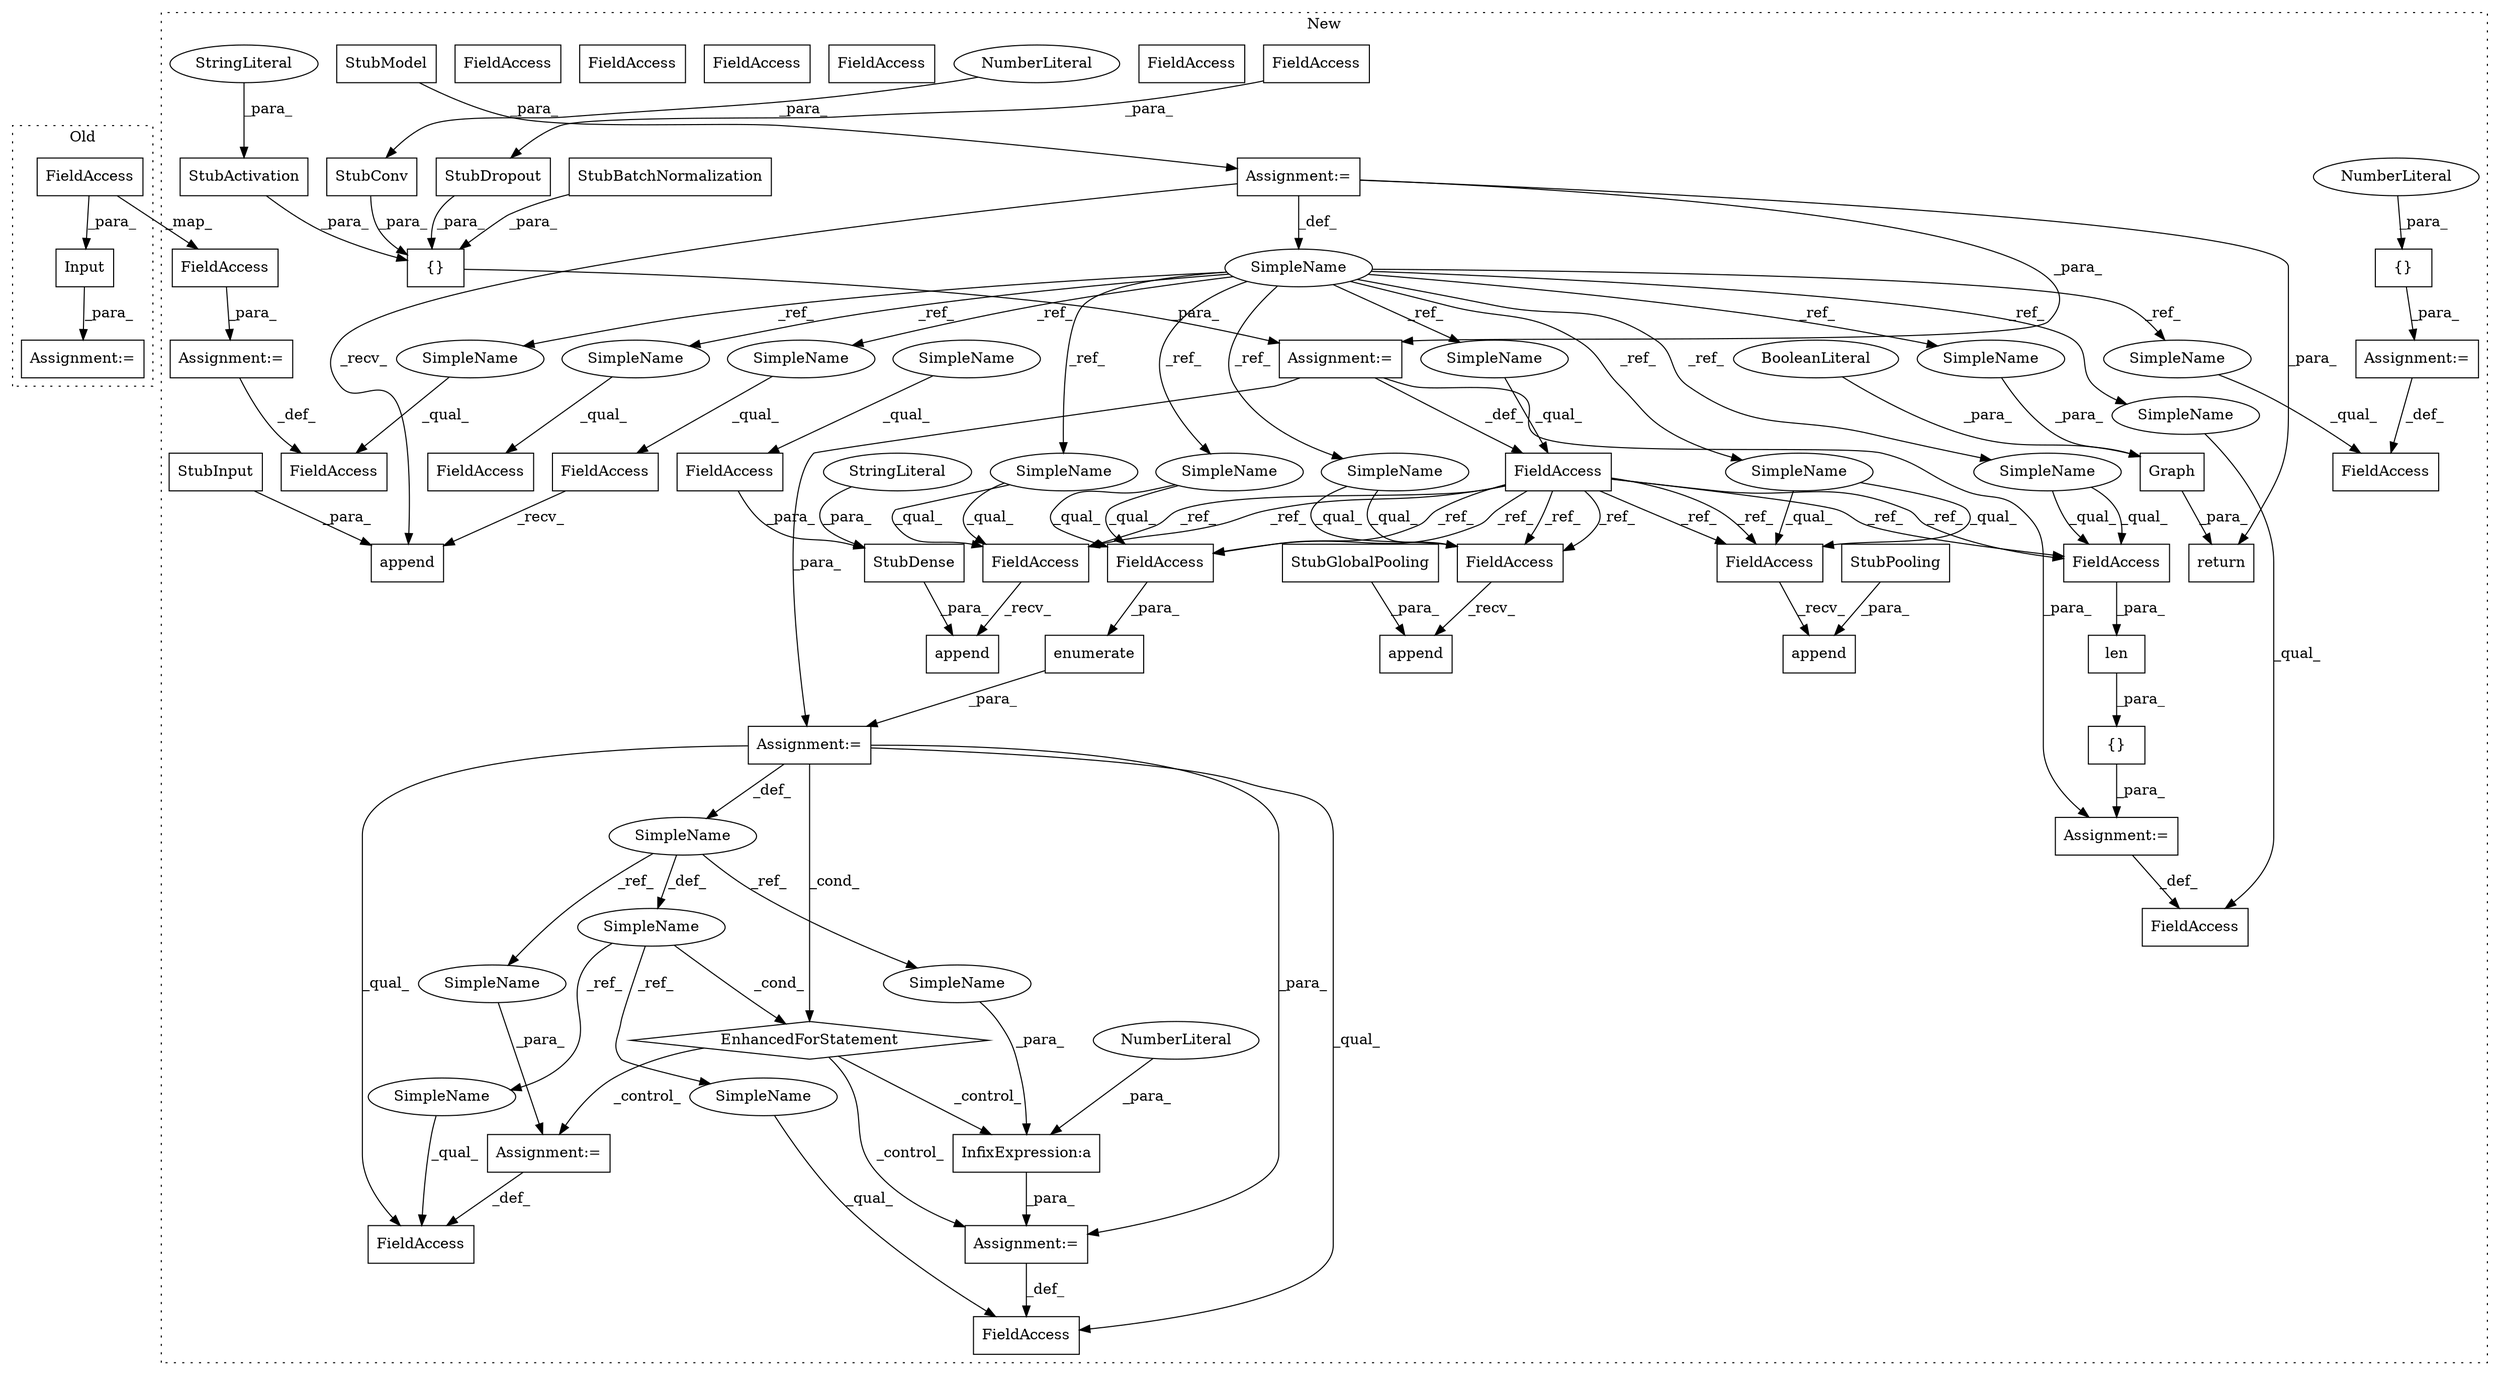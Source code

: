 digraph G {
subgraph cluster0 {
1 [label="Input" a="32" s="2297,2319" l="6,1" shape="box"];
3 [label="Assignment:=" a="7" s="2295" l="2" shape="box"];
55 [label="FieldAccess" a="22" s="2303" l="16" shape="box"];
label = "Old";
style="dotted";
}
subgraph cluster1 {
2 [label="StubGlobalPooling" a="32" s="3148,3169" l="18,1" shape="box"];
4 [label="append" a="32" s="3141,3170" l="7,1" shape="box"];
5 [label="StubConv" a="32" s="2921,2948" l="9,1" shape="box"];
6 [label="InfixExpression:a" a="27" s="3451" l="3" shape="box"];
7 [label="NumberLiteral" a="34" s="3454" l="1" shape="ellipse"];
8 [label="NumberLiteral" a="34" s="2942" l="1" shape="ellipse"];
9 [label="{}" a="4" s="3270,3288" l="1,1" shape="box"];
10 [label="SimpleName" a="42" s="3366" l="5" shape="ellipse"];
11 [label="EnhancedForStatement" a="70" s="3295,3397" l="67,2" shape="diamond"];
12 [label="{}" a="4" s="2872,2989" l="1,1" shape="box"];
13 [label="len" a="32" s="3271,3287" l="4,1" shape="box"];
14 [label="StubActivation" a="32" s="2898,2919" l="15,1" shape="box"];
15 [label="FieldAccess" a="22" s="3407" l="11" shape="box"];
16 [label="FieldAccess" a="22" s="3275" l="12" shape="box"];
17 [label="FieldAccess" a="22" s="2849" l="12" shape="box"];
18 [label="SimpleName" a="42" s="2630" l="5" shape="ellipse"];
19 [label="FieldAccess" a="22" s="3239" l="13" shape="box"];
20 [label="Graph" a="32" s="3475,3492" l="6,1" shape="box"];
21 [label="FieldAccess" a="22" s="2693" l="12" shape="box"];
22 [label="{}" a="4" s="2715,2717" l="1,1" shape="box"];
23 [label="NumberLiteral" a="34" s="2716" l="1" shape="ellipse"];
24 [label="FieldAccess" a="22" s="2724" l="12" shape="box"];
25 [label="StubModel" a="32" s="2636" l="11" shape="box"];
26 [label="FieldAccess" a="22" s="2849" l="12" shape="box"];
27 [label="FieldAccess" a="22" s="2653" l="17" shape="box"];
28 [label="FieldAccess" a="22" s="3432" l="12" shape="box"];
29 [label="FieldAccess" a="22" s="3177" l="12" shape="box"];
30 [label="FieldAccess" a="22" s="3070" l="12" shape="box"];
31 [label="FieldAccess" a="22" s="3128" l="12" shape="box"];
32 [label="FieldAccess" a="22" s="3384" l="12" shape="box"];
33 [label="StubDropout" a="32" s="2950,2988" l="12,1" shape="box"];
34 [label="FieldAccess" a="22" s="2962" l="26" shape="box"];
35 [label="BooleanLiteral" a="9" s="3487" l="5" shape="ellipse"];
36 [label="StubBatchNormalization" a="32" s="2873" l="24" shape="box"];
37 [label="enumerate" a="32" s="3374,3396" l="10,1" shape="box"];
38 [label="SimpleName" a="42" s="3352" l="5" shape="ellipse"];
39 [label="Assignment:=" a="7" s="3418" l="1" shape="box"];
40 [label="Assignment:=" a="7" s="2670" l="1" shape="box"];
41 [label="Assignment:=" a="7" s="2861" l="2" shape="box"];
42 [label="Assignment:=" a="7" s="2635" l="1" shape="box"];
43 [label="Assignment:=" a="7" s="3444" l="1" shape="box"];
44 [label="Assignment:=" a="7" s="3295,3397" l="67,2" shape="box"];
45 [label="StringLiteral" a="45" s="2913" l="6" shape="ellipse"];
46 [label="Assignment:=" a="7" s="3252" l="1" shape="box"];
47 [label="Assignment:=" a="7" s="2705" l="1" shape="box"];
48 [label="return" a="41" s="3468" l="7" shape="box"];
49 [label="append" a="32" s="3083,3107" l="7,1" shape="box"];
50 [label="StubPooling" a="32" s="3090,3106" l="12,1" shape="box"];
51 [label="append" a="32" s="3190,3232" l="7,1" shape="box"];
52 [label="StubDense" a="32" s="3197,3231" l="10,1" shape="box"];
53 [label="FieldAccess" a="22" s="3207" l="14" shape="box"];
54 [label="FieldAccess" a="22" s="2671" l="16" shape="box"];
56 [label="StringLiteral" a="45" s="3222" l="9" shape="ellipse"];
57 [label="append" a="32" s="2737,2755" l="7,1" shape="box"];
58 [label="StubInput" a="32" s="2744" l="11" shape="box"];
59 [label="SimpleName" a="42" s="3432" l="5" shape="ellipse"];
60 [label="SimpleName" a="42" s="3407" l="5" shape="ellipse"];
61 [label="SimpleName" a="42" s="3207" l="4" shape="ellipse"];
62 [label="FieldAccess" a="22" s="3177" l="12" shape="box"];
63 [label="FieldAccess" a="22" s="3128" l="12" shape="box"];
64 [label="FieldAccess" a="22" s="3384" l="12" shape="box"];
65 [label="FieldAccess" a="22" s="3275" l="12" shape="box"];
66 [label="FieldAccess" a="22" s="3070" l="12" shape="box"];
67 [label="SimpleName" a="42" s="3419" l="5" shape="ellipse"];
68 [label="SimpleName" a="42" s="3446" l="5" shape="ellipse"];
69 [label="SimpleName" a="42" s="2693" l="5" shape="ellipse"];
70 [label="SimpleName" a="42" s="3177" l="5" shape="ellipse"];
71 [label="SimpleName" a="42" s="3481" l="5" shape="ellipse"];
72 [label="SimpleName" a="42" s="2653" l="5" shape="ellipse"];
73 [label="SimpleName" a="42" s="3384" l="5" shape="ellipse"];
74 [label="SimpleName" a="42" s="3239" l="5" shape="ellipse"];
75 [label="SimpleName" a="42" s="2849" l="5" shape="ellipse"];
76 [label="SimpleName" a="42" s="3128" l="5" shape="ellipse"];
77 [label="SimpleName" a="42" s="3275" l="5" shape="ellipse"];
78 [label="SimpleName" a="42" s="2724" l="5" shape="ellipse"];
79 [label="SimpleName" a="42" s="3070" l="5" shape="ellipse"];
80 [label="SimpleName" a="42" s="2849" l="5" shape="ellipse"];
label = "New";
style="dotted";
}
1 -> 3 [label="_para_"];
2 -> 4 [label="_para_"];
5 -> 12 [label="_para_"];
6 -> 43 [label="_para_"];
7 -> 6 [label="_para_"];
8 -> 5 [label="_para_"];
9 -> 46 [label="_para_"];
10 -> 60 [label="_ref_"];
10 -> 59 [label="_ref_"];
10 -> 11 [label="_cond_"];
11 -> 43 [label="_control_"];
11 -> 39 [label="_control_"];
11 -> 6 [label="_control_"];
12 -> 41 [label="_para_"];
13 -> 9 [label="_para_"];
14 -> 12 [label="_para_"];
17 -> 62 [label="_ref_"];
17 -> 66 [label="_ref_"];
17 -> 64 [label="_ref_"];
17 -> 63 [label="_ref_"];
17 -> 65 [label="_ref_"];
17 -> 62 [label="_ref_"];
17 -> 63 [label="_ref_"];
17 -> 65 [label="_ref_"];
17 -> 66 [label="_ref_"];
17 -> 64 [label="_ref_"];
18 -> 70 [label="_ref_"];
18 -> 74 [label="_ref_"];
18 -> 78 [label="_ref_"];
18 -> 79 [label="_ref_"];
18 -> 72 [label="_ref_"];
18 -> 69 [label="_ref_"];
18 -> 77 [label="_ref_"];
18 -> 80 [label="_ref_"];
18 -> 71 [label="_ref_"];
18 -> 73 [label="_ref_"];
18 -> 75 [label="_ref_"];
18 -> 76 [label="_ref_"];
20 -> 48 [label="_para_"];
22 -> 47 [label="_para_"];
23 -> 22 [label="_para_"];
24 -> 57 [label="_recv_"];
25 -> 42 [label="_para_"];
33 -> 12 [label="_para_"];
34 -> 33 [label="_para_"];
35 -> 20 [label="_para_"];
36 -> 12 [label="_para_"];
37 -> 44 [label="_para_"];
38 -> 67 [label="_ref_"];
38 -> 10 [label="_def_"];
38 -> 68 [label="_ref_"];
39 -> 15 [label="_def_"];
40 -> 27 [label="_def_"];
41 -> 44 [label="_para_"];
41 -> 17 [label="_def_"];
41 -> 46 [label="_para_"];
42 -> 41 [label="_para_"];
42 -> 57 [label="_recv_"];
42 -> 18 [label="_def_"];
42 -> 48 [label="_para_"];
43 -> 28 [label="_def_"];
44 -> 38 [label="_def_"];
44 -> 43 [label="_para_"];
44 -> 15 [label="_qual_"];
44 -> 11 [label="_cond_"];
44 -> 28 [label="_qual_"];
45 -> 14 [label="_para_"];
46 -> 19 [label="_def_"];
47 -> 21 [label="_def_"];
50 -> 49 [label="_para_"];
52 -> 51 [label="_para_"];
53 -> 52 [label="_para_"];
54 -> 40 [label="_para_"];
55 -> 1 [label="_para_"];
55 -> 54 [label="_map_"];
56 -> 52 [label="_para_"];
58 -> 57 [label="_para_"];
59 -> 28 [label="_qual_"];
60 -> 15 [label="_qual_"];
61 -> 53 [label="_qual_"];
62 -> 51 [label="_recv_"];
63 -> 4 [label="_recv_"];
64 -> 37 [label="_para_"];
65 -> 13 [label="_para_"];
66 -> 49 [label="_recv_"];
67 -> 39 [label="_para_"];
68 -> 6 [label="_para_"];
69 -> 21 [label="_qual_"];
70 -> 62 [label="_qual_"];
70 -> 62 [label="_qual_"];
71 -> 20 [label="_para_"];
72 -> 27 [label="_qual_"];
73 -> 64 [label="_qual_"];
73 -> 64 [label="_qual_"];
74 -> 19 [label="_qual_"];
75 -> 26 [label="_qual_"];
76 -> 63 [label="_qual_"];
76 -> 63 [label="_qual_"];
77 -> 65 [label="_qual_"];
77 -> 65 [label="_qual_"];
78 -> 24 [label="_qual_"];
79 -> 66 [label="_qual_"];
79 -> 66 [label="_qual_"];
80 -> 17 [label="_qual_"];
}